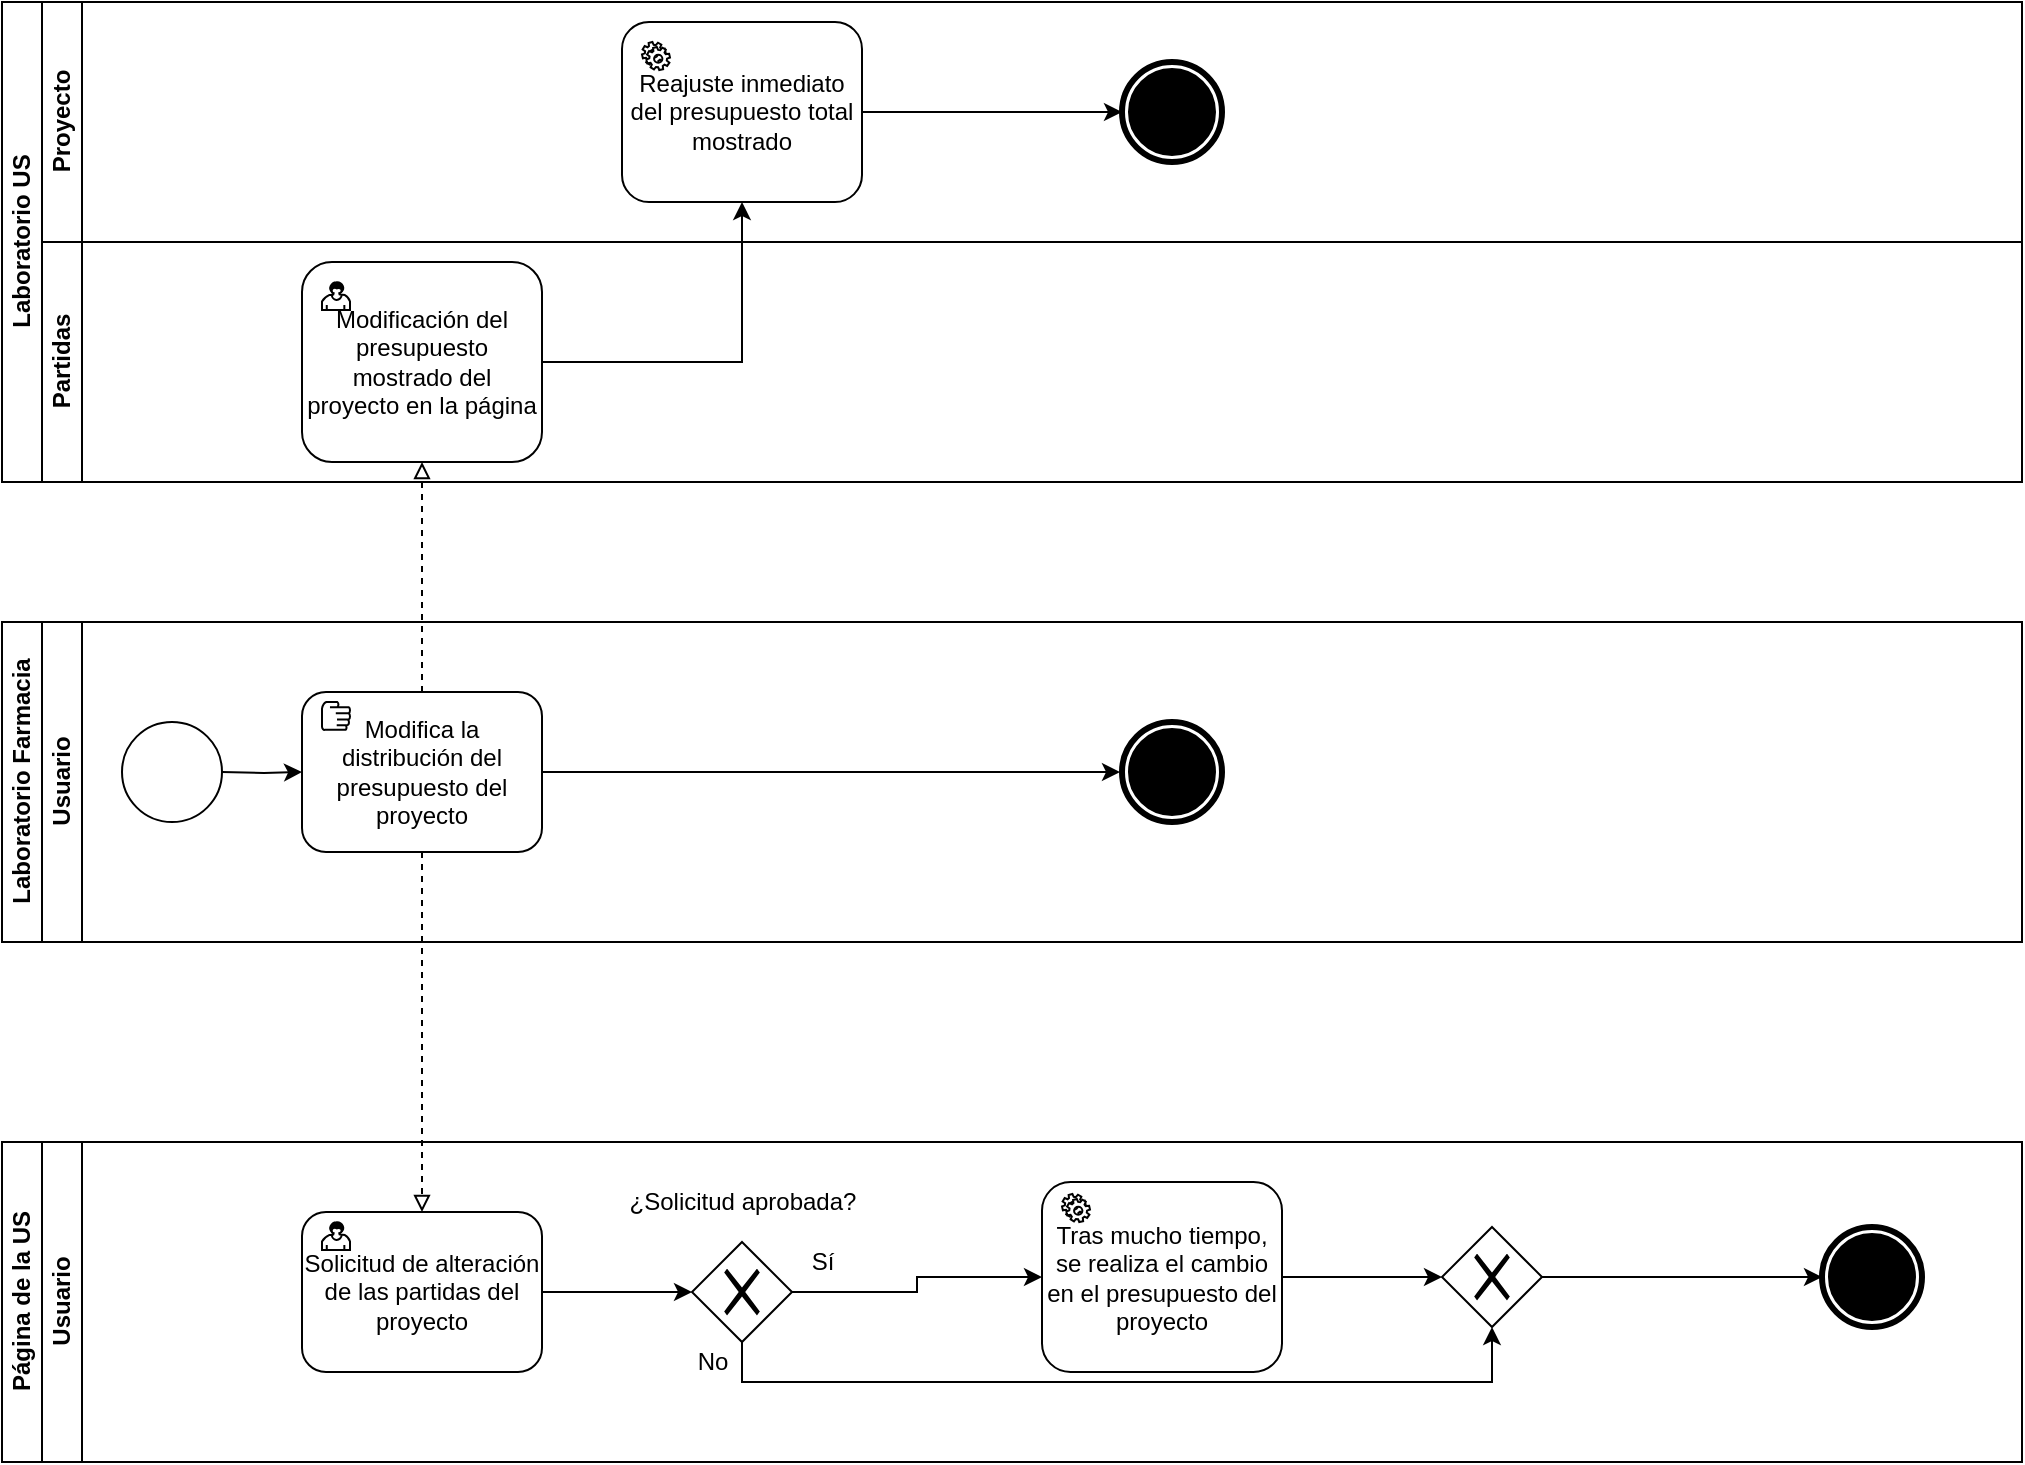 <mxfile version="13.10.5" type="device"><diagram id="prtHgNgQTEPvFCAcTncT" name="Page-1"><mxGraphModel dx="451" dy="247" grid="1" gridSize="10" guides="1" tooltips="1" connect="1" arrows="1" fold="1" page="1" pageScale="1" pageWidth="827" pageHeight="1169" math="0" shadow="0"><root><mxCell id="0"/><mxCell id="1" parent="0"/><mxCell id="dNxyNK7c78bLwvsdeMH5-19" value="Laboratorio US" style="swimlane;html=1;childLayout=stackLayout;resizeParent=1;resizeParentMax=0;horizontal=0;startSize=20;horizontalStack=0;" parent="1" vertex="1"><mxGeometry x="120" y="200" width="1010" height="240" as="geometry"/></mxCell><mxCell id="dNxyNK7c78bLwvsdeMH5-20" value="Proyecto" style="swimlane;html=1;startSize=20;horizontal=0;" parent="dNxyNK7c78bLwvsdeMH5-19" vertex="1"><mxGeometry x="20" width="990" height="120" as="geometry"/></mxCell><mxCell id="ZoEYF6wlhr2Y97qUQmMQ-42" style="edgeStyle=orthogonalEdgeStyle;rounded=0;orthogonalLoop=1;jettySize=auto;html=1;exitX=1;exitY=0.5;exitDx=0;exitDy=0;entryX=0;entryY=0.5;entryDx=0;entryDy=0;endArrow=classic;endFill=1;" parent="dNxyNK7c78bLwvsdeMH5-20" source="ZoEYF6wlhr2Y97qUQmMQ-38" edge="1"><mxGeometry relative="1" as="geometry"><mxPoint x="540" y="55" as="targetPoint"/></mxGeometry></mxCell><mxCell id="ZoEYF6wlhr2Y97qUQmMQ-38" value="Reajuste inmediato del presupuesto total mostrado" style="shape=ext;rounded=1;html=1;whiteSpace=wrap;" parent="dNxyNK7c78bLwvsdeMH5-20" vertex="1"><mxGeometry x="290" y="10" width="120" height="90" as="geometry"/></mxCell><mxCell id="ZoEYF6wlhr2Y97qUQmMQ-40" value="" style="shape=mxgraph.bpmn.service_task;html=1;outlineConnect=0;" parent="dNxyNK7c78bLwvsdeMH5-20" vertex="1"><mxGeometry x="300" y="20" width="14" height="14" as="geometry"/></mxCell><mxCell id="UahyWmTEdmi24KxHSkN4-4" value="" style="shape=mxgraph.bpmn.shape;html=1;verticalLabelPosition=bottom;labelBackgroundColor=#ffffff;verticalAlign=top;align=center;perimeter=ellipsePerimeter;outlineConnect=0;outline=end;symbol=terminate;" parent="dNxyNK7c78bLwvsdeMH5-20" vertex="1"><mxGeometry x="540" y="30" width="50" height="50" as="geometry"/></mxCell><mxCell id="dNxyNK7c78bLwvsdeMH5-22" value="Partidas" style="swimlane;html=1;startSize=20;horizontal=0;" parent="dNxyNK7c78bLwvsdeMH5-19" vertex="1"><mxGeometry x="20" y="120" width="990" height="120" as="geometry"/></mxCell><mxCell id="ZoEYF6wlhr2Y97qUQmMQ-35" value="Modificación del presupuesto mostrado del proyecto en la página" style="shape=ext;rounded=1;html=1;whiteSpace=wrap;" parent="dNxyNK7c78bLwvsdeMH5-22" vertex="1"><mxGeometry x="130" y="10" width="120" height="100" as="geometry"/></mxCell><mxCell id="ZoEYF6wlhr2Y97qUQmMQ-36" value="" style="shape=mxgraph.bpmn.user_task;html=1;outlineConnect=0;" parent="dNxyNK7c78bLwvsdeMH5-22" vertex="1"><mxGeometry x="140" y="20" width="14" height="14" as="geometry"/></mxCell><mxCell id="ZoEYF6wlhr2Y97qUQmMQ-39" style="edgeStyle=orthogonalEdgeStyle;rounded=0;orthogonalLoop=1;jettySize=auto;html=1;exitX=1;exitY=0.5;exitDx=0;exitDy=0;entryX=0.5;entryY=1;entryDx=0;entryDy=0;endArrow=classic;endFill=1;" parent="dNxyNK7c78bLwvsdeMH5-19" source="ZoEYF6wlhr2Y97qUQmMQ-35" target="ZoEYF6wlhr2Y97qUQmMQ-38" edge="1"><mxGeometry relative="1" as="geometry"/></mxCell><mxCell id="ZoEYF6wlhr2Y97qUQmMQ-1" value="Laboratorio Farmacia" style="swimlane;html=1;childLayout=stackLayout;resizeParent=1;resizeParentMax=0;horizontal=0;startSize=20;horizontalStack=0;" parent="1" vertex="1"><mxGeometry x="120" y="510" width="1010" height="160" as="geometry"/></mxCell><mxCell id="ZoEYF6wlhr2Y97qUQmMQ-4" style="edgeStyle=orthogonalEdgeStyle;rounded=0;orthogonalLoop=1;jettySize=auto;html=1;endArrow=classic;endFill=1;" parent="ZoEYF6wlhr2Y97qUQmMQ-1" edge="1"><mxGeometry relative="1" as="geometry"><mxPoint x="300" y="260" as="targetPoint"/></mxGeometry></mxCell><mxCell id="ZoEYF6wlhr2Y97qUQmMQ-5" style="edgeStyle=orthogonalEdgeStyle;rounded=0;orthogonalLoop=1;jettySize=auto;html=1;endArrow=classic;endFill=1;" parent="ZoEYF6wlhr2Y97qUQmMQ-1" edge="1"><mxGeometry relative="1" as="geometry"><Array as="points"><mxPoint x="180" y="340"/><mxPoint x="400" y="340"/></Array><mxPoint x="400" y="310" as="targetPoint"/></mxGeometry></mxCell><mxCell id="ZoEYF6wlhr2Y97qUQmMQ-6" value="Usuario" style="swimlane;html=1;startSize=20;horizontal=0;" parent="ZoEYF6wlhr2Y97qUQmMQ-1" vertex="1"><mxGeometry x="20" width="990" height="160" as="geometry"/></mxCell><mxCell id="ZoEYF6wlhr2Y97qUQmMQ-24" style="edgeStyle=orthogonalEdgeStyle;rounded=0;orthogonalLoop=1;jettySize=auto;html=1;exitX=1;exitY=0.5;exitDx=0;exitDy=0;entryX=0;entryY=0.5;entryDx=0;entryDy=0;" parent="ZoEYF6wlhr2Y97qUQmMQ-6" target="ZoEYF6wlhr2Y97qUQmMQ-22" edge="1"><mxGeometry relative="1" as="geometry"><mxPoint x="90" y="75" as="sourcePoint"/></mxGeometry></mxCell><mxCell id="ZoEYF6wlhr2Y97qUQmMQ-44" style="edgeStyle=orthogonalEdgeStyle;rounded=0;orthogonalLoop=1;jettySize=auto;html=1;exitX=1;exitY=0.5;exitDx=0;exitDy=0;entryX=0;entryY=0.5;entryDx=0;entryDy=0;endArrow=classic;endFill=1;" parent="ZoEYF6wlhr2Y97qUQmMQ-6" source="ZoEYF6wlhr2Y97qUQmMQ-22" edge="1"><mxGeometry relative="1" as="geometry"><mxPoint x="539.0" y="75" as="targetPoint"/></mxGeometry></mxCell><mxCell id="ZoEYF6wlhr2Y97qUQmMQ-22" value="Modifica la distribución del presupuesto del proyecto" style="shape=ext;rounded=1;html=1;whiteSpace=wrap;" parent="ZoEYF6wlhr2Y97qUQmMQ-6" vertex="1"><mxGeometry x="130" y="35" width="120" height="80" as="geometry"/></mxCell><mxCell id="ZoEYF6wlhr2Y97qUQmMQ-23" value="" style="shape=mxgraph.bpmn.manual_task;html=1;outlineConnect=0;" parent="ZoEYF6wlhr2Y97qUQmMQ-6" vertex="1"><mxGeometry x="140" y="40" width="14" height="14" as="geometry"/></mxCell><mxCell id="UahyWmTEdmi24KxHSkN4-1" value="" style="shape=mxgraph.bpmn.shape;html=1;verticalLabelPosition=bottom;labelBackgroundColor=#ffffff;verticalAlign=top;align=center;perimeter=ellipsePerimeter;outlineConnect=0;outline=standard;symbol=general;" parent="ZoEYF6wlhr2Y97qUQmMQ-6" vertex="1"><mxGeometry x="40" y="50" width="50" height="50" as="geometry"/></mxCell><mxCell id="UahyWmTEdmi24KxHSkN4-2" value="" style="shape=mxgraph.bpmn.shape;html=1;verticalLabelPosition=bottom;labelBackgroundColor=#ffffff;verticalAlign=top;align=center;perimeter=ellipsePerimeter;outlineConnect=0;outline=end;symbol=terminate;" parent="ZoEYF6wlhr2Y97qUQmMQ-6" vertex="1"><mxGeometry x="540" y="50" width="50" height="50" as="geometry"/></mxCell><mxCell id="ZoEYF6wlhr2Y97qUQmMQ-37" style="edgeStyle=orthogonalEdgeStyle;rounded=0;orthogonalLoop=1;jettySize=auto;html=1;exitX=0.5;exitY=0;exitDx=0;exitDy=0;entryX=0.5;entryY=1;entryDx=0;entryDy=0;dashed=1;endArrow=block;endFill=0;" parent="1" source="ZoEYF6wlhr2Y97qUQmMQ-22" target="ZoEYF6wlhr2Y97qUQmMQ-35" edge="1"><mxGeometry relative="1" as="geometry"/></mxCell><mxCell id="ZoEYF6wlhr2Y97qUQmMQ-45" value="Página de la US" style="swimlane;html=1;childLayout=stackLayout;resizeParent=1;resizeParentMax=0;horizontal=0;startSize=20;horizontalStack=0;" parent="1" vertex="1"><mxGeometry x="120" y="770" width="1010" height="160" as="geometry"/></mxCell><mxCell id="ZoEYF6wlhr2Y97qUQmMQ-46" style="edgeStyle=orthogonalEdgeStyle;rounded=0;orthogonalLoop=1;jettySize=auto;html=1;endArrow=classic;endFill=1;" parent="ZoEYF6wlhr2Y97qUQmMQ-45" edge="1"><mxGeometry relative="1" as="geometry"><mxPoint x="300" y="260" as="targetPoint"/></mxGeometry></mxCell><mxCell id="ZoEYF6wlhr2Y97qUQmMQ-47" style="edgeStyle=orthogonalEdgeStyle;rounded=0;orthogonalLoop=1;jettySize=auto;html=1;endArrow=classic;endFill=1;" parent="ZoEYF6wlhr2Y97qUQmMQ-45" edge="1"><mxGeometry relative="1" as="geometry"><Array as="points"><mxPoint x="180" y="340"/><mxPoint x="400" y="340"/></Array><mxPoint x="400" y="310" as="targetPoint"/></mxGeometry></mxCell><mxCell id="ZoEYF6wlhr2Y97qUQmMQ-48" value="Usuario" style="swimlane;html=1;startSize=20;horizontal=0;" parent="ZoEYF6wlhr2Y97qUQmMQ-45" vertex="1"><mxGeometry x="20" width="990" height="160" as="geometry"/></mxCell><mxCell id="ZoEYF6wlhr2Y97qUQmMQ-61" style="edgeStyle=orthogonalEdgeStyle;rounded=0;orthogonalLoop=1;jettySize=auto;html=1;exitX=1;exitY=0.5;exitDx=0;exitDy=0;entryX=0;entryY=0.5;entryDx=0;entryDy=0;endArrow=classic;endFill=1;" parent="ZoEYF6wlhr2Y97qUQmMQ-48" source="ZoEYF6wlhr2Y97qUQmMQ-52" target="ZoEYF6wlhr2Y97qUQmMQ-60" edge="1"><mxGeometry relative="1" as="geometry"/></mxCell><mxCell id="ZoEYF6wlhr2Y97qUQmMQ-52" value="Solicitud de alteración de las partidas del proyecto" style="shape=ext;rounded=1;html=1;whiteSpace=wrap;" parent="ZoEYF6wlhr2Y97qUQmMQ-48" vertex="1"><mxGeometry x="130" y="35" width="120" height="80" as="geometry"/></mxCell><mxCell id="ZoEYF6wlhr2Y97qUQmMQ-55" value="" style="shape=mxgraph.bpmn.user_task;html=1;outlineConnect=0;" parent="ZoEYF6wlhr2Y97qUQmMQ-48" vertex="1"><mxGeometry x="140" y="40" width="14" height="14" as="geometry"/></mxCell><mxCell id="ZoEYF6wlhr2Y97qUQmMQ-64" style="edgeStyle=orthogonalEdgeStyle;rounded=0;orthogonalLoop=1;jettySize=auto;html=1;exitX=1;exitY=0.5;exitDx=0;exitDy=0;entryX=0;entryY=0.5;entryDx=0;entryDy=0;endArrow=classic;endFill=1;" parent="ZoEYF6wlhr2Y97qUQmMQ-48" source="ZoEYF6wlhr2Y97qUQmMQ-57" edge="1"><mxGeometry relative="1" as="geometry"><mxPoint x="700" y="67.5" as="targetPoint"/></mxGeometry></mxCell><mxCell id="ZoEYF6wlhr2Y97qUQmMQ-57" value="Tras mucho tiempo, se realiza el cambio en el presupuesto del proyecto" style="shape=ext;rounded=1;html=1;whiteSpace=wrap;" parent="ZoEYF6wlhr2Y97qUQmMQ-48" vertex="1"><mxGeometry x="500" y="20" width="120" height="95" as="geometry"/></mxCell><mxCell id="ZoEYF6wlhr2Y97qUQmMQ-59" value="" style="shape=mxgraph.bpmn.service_task;html=1;outlineConnect=0;" parent="ZoEYF6wlhr2Y97qUQmMQ-48" vertex="1"><mxGeometry x="510" y="26" width="14" height="14" as="geometry"/></mxCell><mxCell id="ZoEYF6wlhr2Y97qUQmMQ-62" style="edgeStyle=orthogonalEdgeStyle;rounded=0;orthogonalLoop=1;jettySize=auto;html=1;exitX=1;exitY=0.5;exitDx=0;exitDy=0;endArrow=classic;endFill=1;" parent="ZoEYF6wlhr2Y97qUQmMQ-48" source="ZoEYF6wlhr2Y97qUQmMQ-60" target="ZoEYF6wlhr2Y97qUQmMQ-57" edge="1"><mxGeometry relative="1" as="geometry"/></mxCell><mxCell id="ZoEYF6wlhr2Y97qUQmMQ-63" style="edgeStyle=orthogonalEdgeStyle;rounded=0;orthogonalLoop=1;jettySize=auto;html=1;exitX=0.5;exitY=1;exitDx=0;exitDy=0;entryX=0.5;entryY=1;entryDx=0;entryDy=0;endArrow=classic;endFill=1;" parent="ZoEYF6wlhr2Y97qUQmMQ-48" source="ZoEYF6wlhr2Y97qUQmMQ-60" target="O4CySjap9PQZJU6kxVGm-1" edge="1"><mxGeometry relative="1" as="geometry"><mxPoint x="725" y="92.5" as="targetPoint"/></mxGeometry></mxCell><mxCell id="ZoEYF6wlhr2Y97qUQmMQ-60" value="" style="shape=mxgraph.bpmn.shape;html=1;verticalLabelPosition=bottom;labelBackgroundColor=#ffffff;verticalAlign=top;align=center;perimeter=rhombusPerimeter;background=gateway;outlineConnect=0;outline=none;symbol=exclusiveGw;" parent="ZoEYF6wlhr2Y97qUQmMQ-48" vertex="1"><mxGeometry x="325" y="50" width="50" height="50" as="geometry"/></mxCell><mxCell id="ZoEYF6wlhr2Y97qUQmMQ-65" value="¿Solicitud aprobada?" style="text;html=1;align=center;verticalAlign=middle;resizable=0;points=[];autosize=1;" parent="ZoEYF6wlhr2Y97qUQmMQ-48" vertex="1"><mxGeometry x="285" y="20" width="130" height="20" as="geometry"/></mxCell><mxCell id="ZoEYF6wlhr2Y97qUQmMQ-66" value="Sí" style="text;html=1;align=center;verticalAlign=middle;resizable=0;points=[];autosize=1;" parent="ZoEYF6wlhr2Y97qUQmMQ-48" vertex="1"><mxGeometry x="375" y="50" width="30" height="20" as="geometry"/></mxCell><mxCell id="ZoEYF6wlhr2Y97qUQmMQ-67" value="No" style="text;html=1;align=center;verticalAlign=middle;resizable=0;points=[];autosize=1;" parent="ZoEYF6wlhr2Y97qUQmMQ-48" vertex="1"><mxGeometry x="320" y="100" width="30" height="20" as="geometry"/></mxCell><mxCell id="UahyWmTEdmi24KxHSkN4-3" value="" style="shape=mxgraph.bpmn.shape;html=1;verticalLabelPosition=bottom;labelBackgroundColor=#ffffff;verticalAlign=top;align=center;perimeter=ellipsePerimeter;outlineConnect=0;outline=end;symbol=terminate;" parent="ZoEYF6wlhr2Y97qUQmMQ-48" vertex="1"><mxGeometry x="890" y="42.5" width="50" height="50" as="geometry"/></mxCell><mxCell id="O4CySjap9PQZJU6kxVGm-2" style="edgeStyle=orthogonalEdgeStyle;rounded=0;orthogonalLoop=1;jettySize=auto;html=1;exitX=1;exitY=0.5;exitDx=0;exitDy=0;" edge="1" parent="ZoEYF6wlhr2Y97qUQmMQ-48" source="O4CySjap9PQZJU6kxVGm-1" target="UahyWmTEdmi24KxHSkN4-3"><mxGeometry relative="1" as="geometry"/></mxCell><mxCell id="O4CySjap9PQZJU6kxVGm-1" value="" style="shape=mxgraph.bpmn.shape;html=1;verticalLabelPosition=bottom;labelBackgroundColor=#ffffff;verticalAlign=top;align=center;perimeter=rhombusPerimeter;background=gateway;outlineConnect=0;outline=none;symbol=exclusiveGw;" vertex="1" parent="ZoEYF6wlhr2Y97qUQmMQ-48"><mxGeometry x="700" y="42.5" width="50" height="50" as="geometry"/></mxCell><mxCell id="ZoEYF6wlhr2Y97qUQmMQ-56" style="edgeStyle=orthogonalEdgeStyle;rounded=0;orthogonalLoop=1;jettySize=auto;html=1;exitX=0.5;exitY=1;exitDx=0;exitDy=0;endArrow=block;endFill=0;dashed=1;" parent="1" source="ZoEYF6wlhr2Y97qUQmMQ-22" target="ZoEYF6wlhr2Y97qUQmMQ-52" edge="1"><mxGeometry relative="1" as="geometry"/></mxCell></root></mxGraphModel></diagram></mxfile>